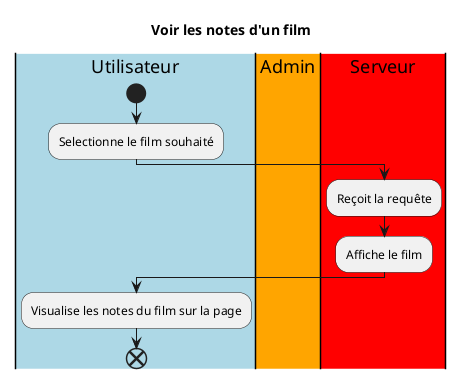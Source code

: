 @startuml CineCourts
title "Voir les notes d'un film"

|#LightBlue|Utilisateur|
|#Orange|Admin|
|#Red|Serveur|

    |Utilisateur|
    start
    :Selectionne le film souhaité;
    |Serveur|
    :Reçoit la requête;
    :Affiche le film;
    |Utilisateur|
    :Visualise les notes du film sur la page;
    end
@enduml